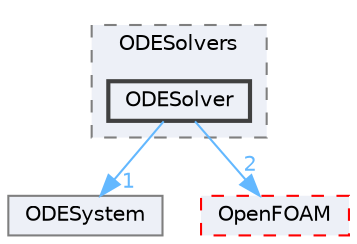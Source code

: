 digraph "src/ODE/ODESolvers/ODESolver"
{
 // LATEX_PDF_SIZE
  bgcolor="transparent";
  edge [fontname=Helvetica,fontsize=10,labelfontname=Helvetica,labelfontsize=10];
  node [fontname=Helvetica,fontsize=10,shape=box,height=0.2,width=0.4];
  compound=true
  subgraph clusterdir_3c9eb44cc766b767ba49f7a4339bd2b9 {
    graph [ bgcolor="#edf0f7", pencolor="grey50", label="ODESolvers", fontname=Helvetica,fontsize=10 style="filled,dashed", URL="dir_3c9eb44cc766b767ba49f7a4339bd2b9.html",tooltip=""]
  dir_cdffcddb5e13bb570779da92c5291b7f [label="ODESolver", fillcolor="#edf0f7", color="grey25", style="filled,bold", URL="dir_cdffcddb5e13bb570779da92c5291b7f.html",tooltip=""];
  }
  dir_17e94c812d47a857ada882731d3839cf [label="ODESystem", fillcolor="#edf0f7", color="grey50", style="filled", URL="dir_17e94c812d47a857ada882731d3839cf.html",tooltip=""];
  dir_c5473ff19b20e6ec4dfe5c310b3778a8 [label="OpenFOAM", fillcolor="#edf0f7", color="red", style="filled,dashed", URL="dir_c5473ff19b20e6ec4dfe5c310b3778a8.html",tooltip=""];
  dir_cdffcddb5e13bb570779da92c5291b7f->dir_17e94c812d47a857ada882731d3839cf [headlabel="1", labeldistance=1.5 headhref="dir_002680_002682.html" href="dir_002680_002682.html" color="steelblue1" fontcolor="steelblue1"];
  dir_cdffcddb5e13bb570779da92c5291b7f->dir_c5473ff19b20e6ec4dfe5c310b3778a8 [headlabel="2", labeldistance=1.5 headhref="dir_002680_002695.html" href="dir_002680_002695.html" color="steelblue1" fontcolor="steelblue1"];
}
